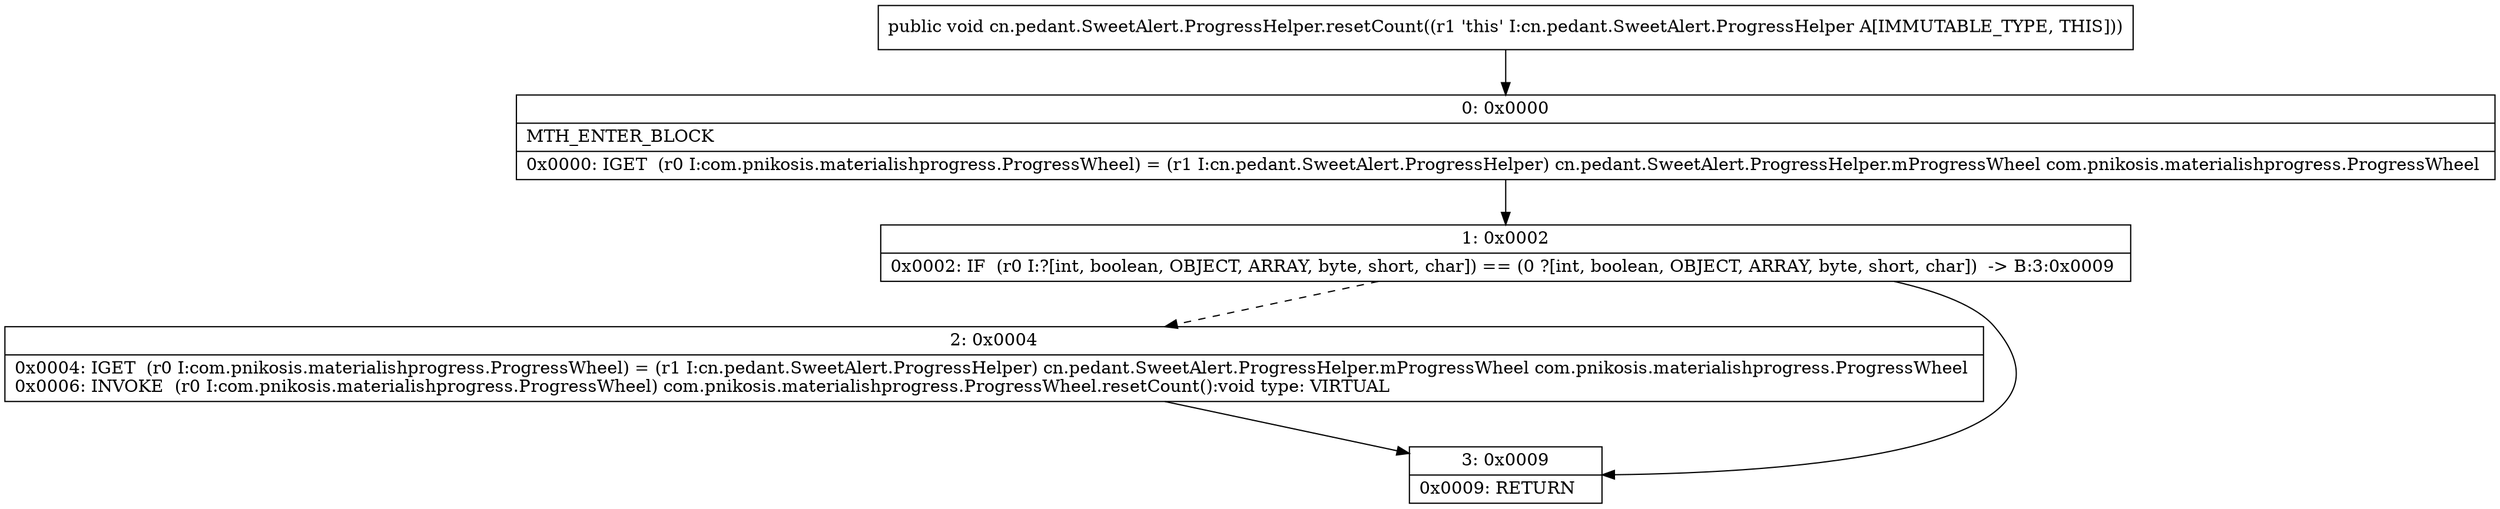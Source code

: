 digraph "CFG forcn.pedant.SweetAlert.ProgressHelper.resetCount()V" {
Node_0 [shape=record,label="{0\:\ 0x0000|MTH_ENTER_BLOCK\l|0x0000: IGET  (r0 I:com.pnikosis.materialishprogress.ProgressWheel) = (r1 I:cn.pedant.SweetAlert.ProgressHelper) cn.pedant.SweetAlert.ProgressHelper.mProgressWheel com.pnikosis.materialishprogress.ProgressWheel \l}"];
Node_1 [shape=record,label="{1\:\ 0x0002|0x0002: IF  (r0 I:?[int, boolean, OBJECT, ARRAY, byte, short, char]) == (0 ?[int, boolean, OBJECT, ARRAY, byte, short, char])  \-\> B:3:0x0009 \l}"];
Node_2 [shape=record,label="{2\:\ 0x0004|0x0004: IGET  (r0 I:com.pnikosis.materialishprogress.ProgressWheel) = (r1 I:cn.pedant.SweetAlert.ProgressHelper) cn.pedant.SweetAlert.ProgressHelper.mProgressWheel com.pnikosis.materialishprogress.ProgressWheel \l0x0006: INVOKE  (r0 I:com.pnikosis.materialishprogress.ProgressWheel) com.pnikosis.materialishprogress.ProgressWheel.resetCount():void type: VIRTUAL \l}"];
Node_3 [shape=record,label="{3\:\ 0x0009|0x0009: RETURN   \l}"];
MethodNode[shape=record,label="{public void cn.pedant.SweetAlert.ProgressHelper.resetCount((r1 'this' I:cn.pedant.SweetAlert.ProgressHelper A[IMMUTABLE_TYPE, THIS])) }"];
MethodNode -> Node_0;
Node_0 -> Node_1;
Node_1 -> Node_2[style=dashed];
Node_1 -> Node_3;
Node_2 -> Node_3;
}

